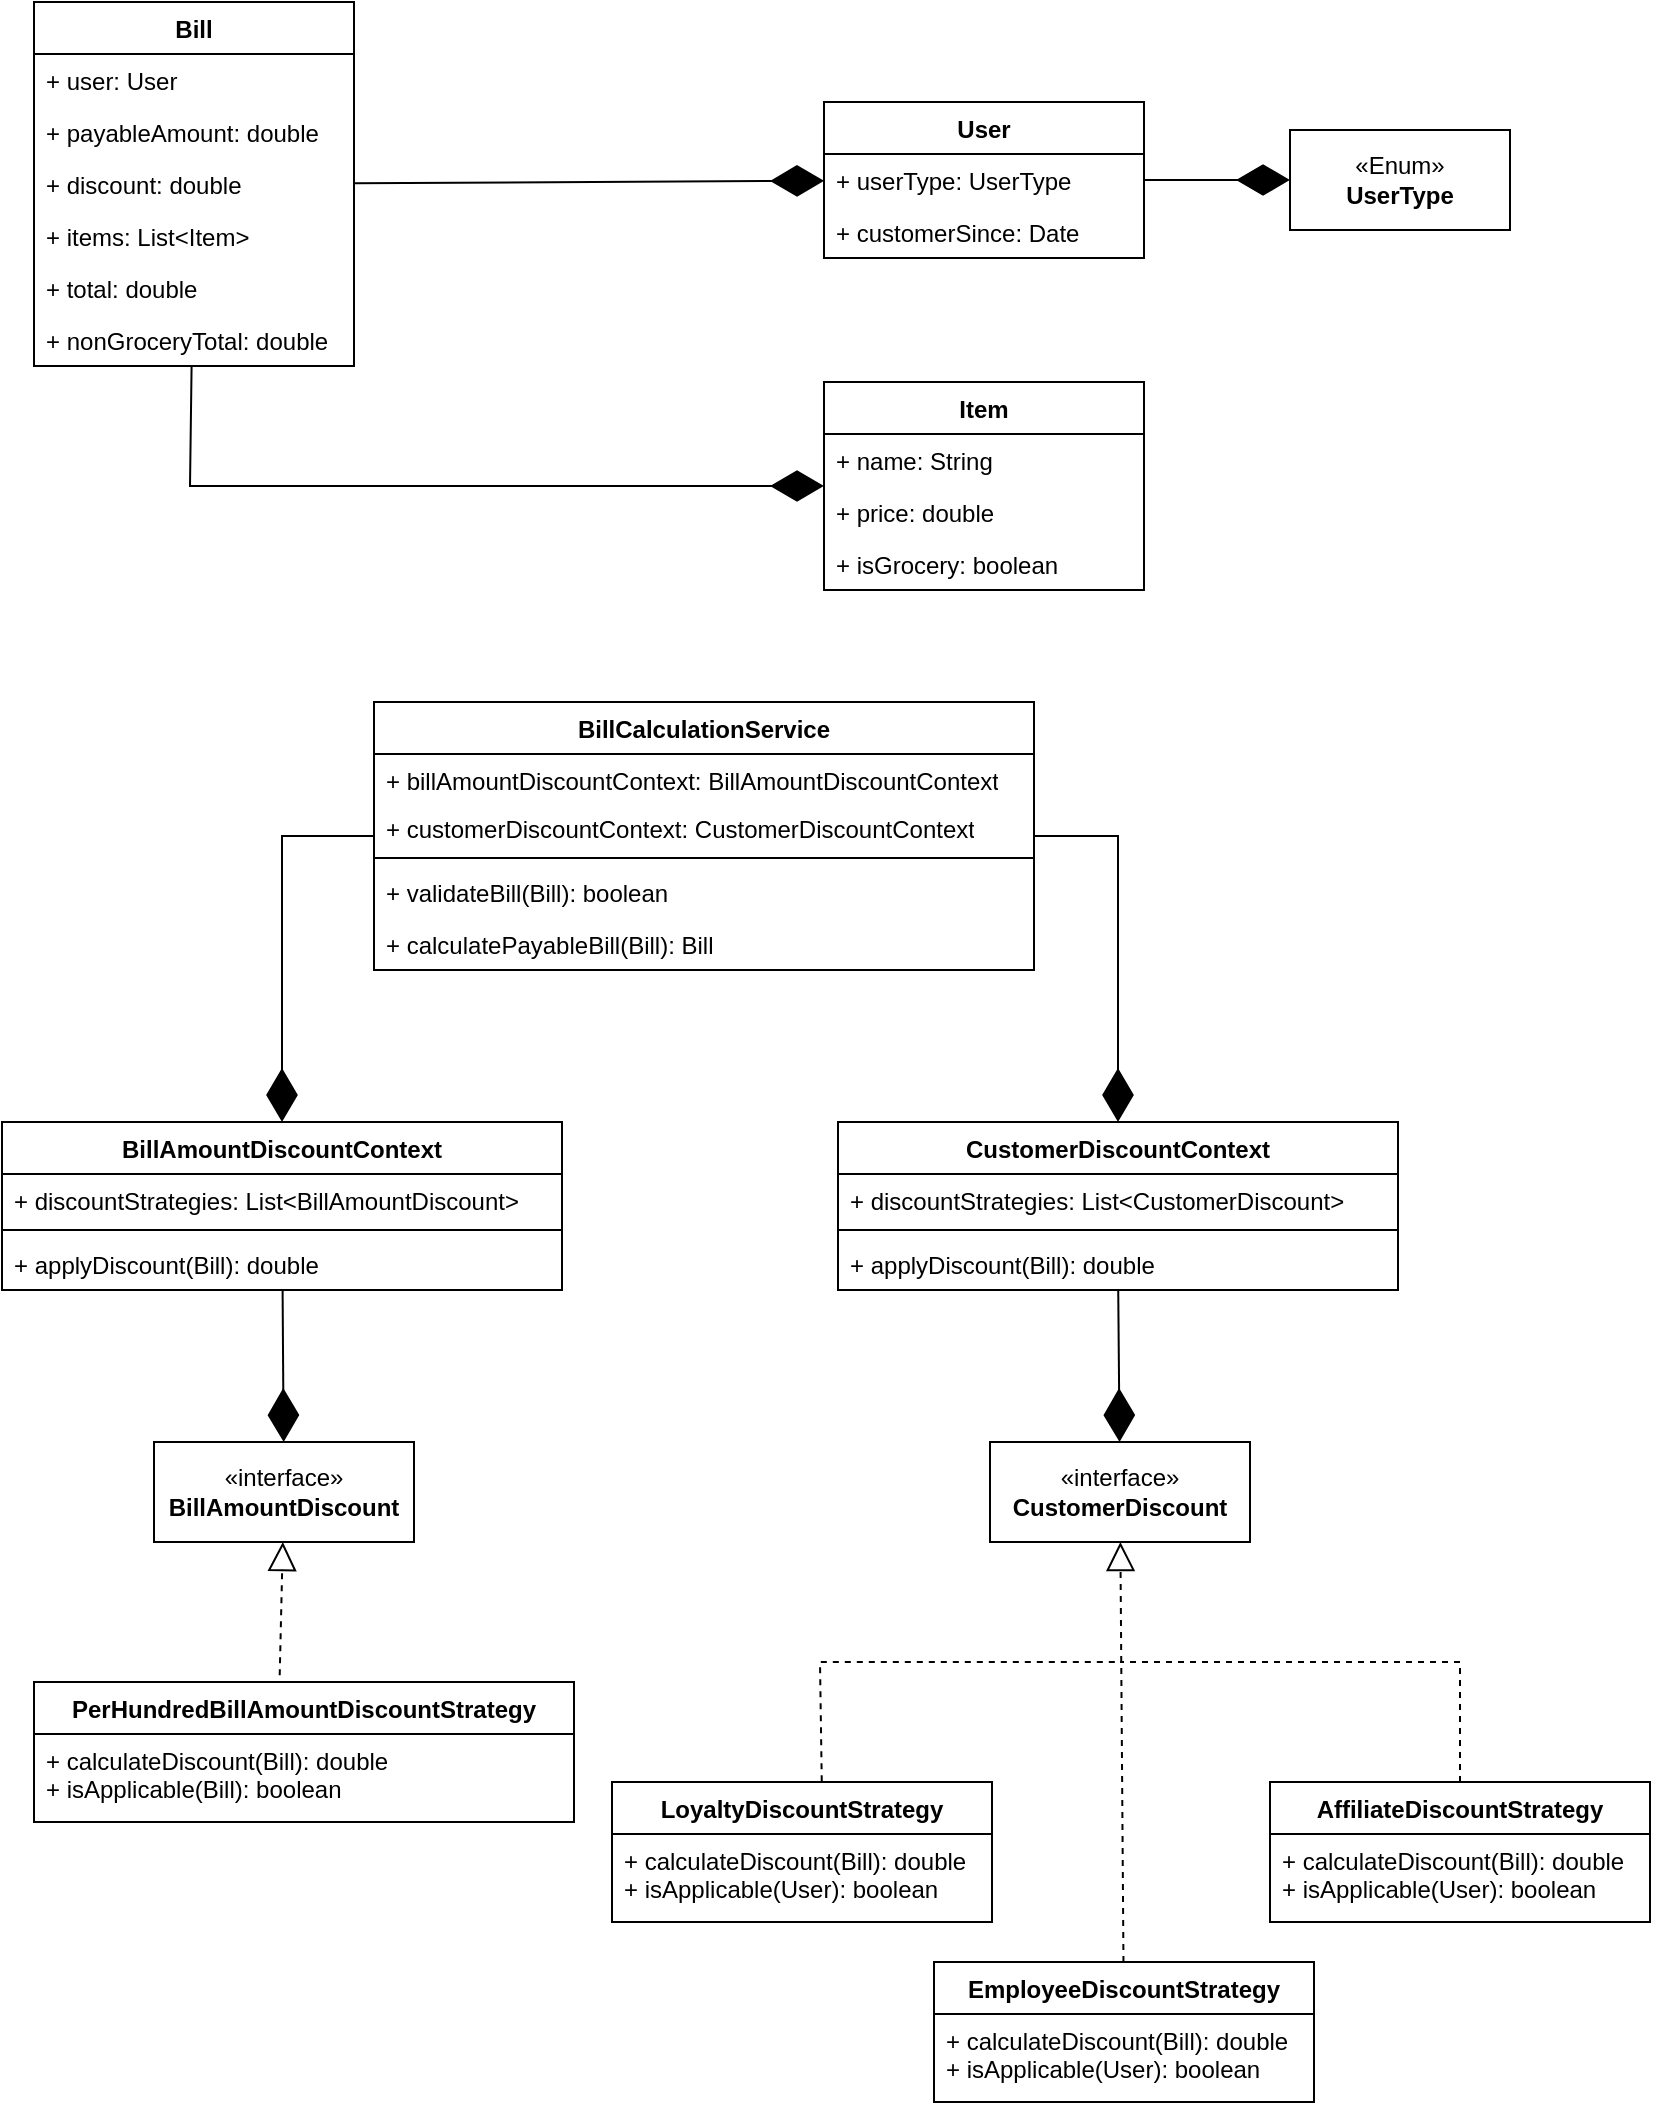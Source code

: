 <mxfile version="24.3.1" type="device">
  <diagram id="v6o0DWE4hbOOhTnBZozn" name="Page-3">
    <mxGraphModel dx="1286" dy="682" grid="1" gridSize="10" guides="1" tooltips="1" connect="1" arrows="1" fold="1" page="1" pageScale="1" pageWidth="850" pageHeight="1100" math="0" shadow="0">
      <root>
        <mxCell id="0" />
        <mxCell id="1" parent="0" />
        <mxCell id="tS09RRix7TfyH3BZMnXy-1" value="«interface»&lt;br&gt;&lt;b&gt;CustomerDiscount&lt;/b&gt;" style="html=1;whiteSpace=wrap;" vertex="1" parent="1">
          <mxGeometry x="510" y="750" width="130" height="50" as="geometry" />
        </mxCell>
        <mxCell id="tS09RRix7TfyH3BZMnXy-2" value="«interface»&lt;br&gt;&lt;b&gt;BillAmount&lt;/b&gt;&lt;b style=&quot;background-color: initial;&quot;&gt;Discount&lt;/b&gt;" style="html=1;whiteSpace=wrap;" vertex="1" parent="1">
          <mxGeometry x="92" y="750" width="130" height="50" as="geometry" />
        </mxCell>
        <mxCell id="tS09RRix7TfyH3BZMnXy-3" value="PerHundredBillAmountDiscountStrategy" style="swimlane;fontStyle=1;align=center;verticalAlign=top;childLayout=stackLayout;horizontal=1;startSize=26;horizontalStack=0;resizeParent=1;resizeParentMax=0;resizeLast=0;collapsible=1;marginBottom=0;whiteSpace=wrap;html=1;" vertex="1" parent="1">
          <mxGeometry x="32" y="870" width="270" height="70" as="geometry">
            <mxRectangle x="100" y="650" width="250" height="30" as="alternateBounds" />
          </mxGeometry>
        </mxCell>
        <mxCell id="tS09RRix7TfyH3BZMnXy-6" value="+ calculateDiscount(Bill): double&lt;div&gt;+ isApplicable(Bill): boolean&lt;br&gt;&lt;/div&gt;" style="text;strokeColor=none;fillColor=none;align=left;verticalAlign=top;spacingLeft=4;spacingRight=4;overflow=hidden;rotatable=0;points=[[0,0.5],[1,0.5]];portConstraint=eastwest;whiteSpace=wrap;html=1;" vertex="1" parent="tS09RRix7TfyH3BZMnXy-3">
          <mxGeometry y="26" width="270" height="44" as="geometry" />
        </mxCell>
        <mxCell id="tS09RRix7TfyH3BZMnXy-9" value="" style="endArrow=block;dashed=1;endFill=0;endSize=12;html=1;rounded=0;exitX=0.455;exitY=-0.048;exitDx=0;exitDy=0;exitPerimeter=0;" edge="1" parent="1" source="tS09RRix7TfyH3BZMnXy-3" target="tS09RRix7TfyH3BZMnXy-2">
          <mxGeometry width="160" relative="1" as="geometry">
            <mxPoint x="312" y="860" as="sourcePoint" />
            <mxPoint x="472" y="860" as="targetPoint" />
          </mxGeometry>
        </mxCell>
        <mxCell id="tS09RRix7TfyH3BZMnXy-11" value="LoyaltyDiscountStrategy" style="swimlane;fontStyle=1;align=center;verticalAlign=top;childLayout=stackLayout;horizontal=1;startSize=26;horizontalStack=0;resizeParent=1;resizeParentMax=0;resizeLast=0;collapsible=1;marginBottom=0;whiteSpace=wrap;html=1;" vertex="1" parent="1">
          <mxGeometry x="321" y="920" width="190" height="70" as="geometry">
            <mxRectangle x="100" y="650" width="250" height="30" as="alternateBounds" />
          </mxGeometry>
        </mxCell>
        <mxCell id="tS09RRix7TfyH3BZMnXy-12" value="+ calculateDiscount(Bill): double&lt;div&gt;+ isApplicable(User): boolean&lt;br&gt;&lt;/div&gt;" style="text;strokeColor=none;fillColor=none;align=left;verticalAlign=top;spacingLeft=4;spacingRight=4;overflow=hidden;rotatable=0;points=[[0,0.5],[1,0.5]];portConstraint=eastwest;whiteSpace=wrap;html=1;" vertex="1" parent="tS09RRix7TfyH3BZMnXy-11">
          <mxGeometry y="26" width="190" height="44" as="geometry" />
        </mxCell>
        <mxCell id="tS09RRix7TfyH3BZMnXy-17" value="EmployeeDiscountStrategy" style="swimlane;fontStyle=1;align=center;verticalAlign=top;childLayout=stackLayout;horizontal=1;startSize=26;horizontalStack=0;resizeParent=1;resizeParentMax=0;resizeLast=0;collapsible=1;marginBottom=0;whiteSpace=wrap;html=1;" vertex="1" parent="1">
          <mxGeometry x="482" y="1010" width="190" height="70" as="geometry">
            <mxRectangle x="100" y="650" width="250" height="30" as="alternateBounds" />
          </mxGeometry>
        </mxCell>
        <mxCell id="tS09RRix7TfyH3BZMnXy-18" value="+ calculateDiscount(Bill): double&lt;div&gt;+ isApplicable(User): boolean&lt;br&gt;&lt;/div&gt;" style="text;strokeColor=none;fillColor=none;align=left;verticalAlign=top;spacingLeft=4;spacingRight=4;overflow=hidden;rotatable=0;points=[[0,0.5],[1,0.5]];portConstraint=eastwest;whiteSpace=wrap;html=1;" vertex="1" parent="tS09RRix7TfyH3BZMnXy-17">
          <mxGeometry y="26" width="190" height="44" as="geometry" />
        </mxCell>
        <mxCell id="tS09RRix7TfyH3BZMnXy-20" value="AffiliateDiscountStrategy" style="swimlane;fontStyle=1;align=center;verticalAlign=top;childLayout=stackLayout;horizontal=1;startSize=26;horizontalStack=0;resizeParent=1;resizeParentMax=0;resizeLast=0;collapsible=1;marginBottom=0;whiteSpace=wrap;html=1;" vertex="1" parent="1">
          <mxGeometry x="650" y="920" width="190" height="70" as="geometry">
            <mxRectangle x="100" y="650" width="250" height="30" as="alternateBounds" />
          </mxGeometry>
        </mxCell>
        <mxCell id="tS09RRix7TfyH3BZMnXy-21" value="+ calculateDiscount(Bill): double&lt;div&gt;+ isApplicable(User): boolean&lt;br&gt;&lt;/div&gt;" style="text;strokeColor=none;fillColor=none;align=left;verticalAlign=top;spacingLeft=4;spacingRight=4;overflow=hidden;rotatable=0;points=[[0,0.5],[1,0.5]];portConstraint=eastwest;whiteSpace=wrap;html=1;" vertex="1" parent="tS09RRix7TfyH3BZMnXy-20">
          <mxGeometry y="26" width="190" height="44" as="geometry" />
        </mxCell>
        <mxCell id="tS09RRix7TfyH3BZMnXy-24" value="" style="endArrow=none;dashed=1;endFill=0;endSize=12;html=1;rounded=0;" edge="1" parent="1" source="tS09RRix7TfyH3BZMnXy-20">
          <mxGeometry width="160" relative="1" as="geometry">
            <mxPoint x="580" y="878" as="sourcePoint" />
            <mxPoint x="575" y="860" as="targetPoint" />
            <Array as="points">
              <mxPoint x="745" y="860" />
            </Array>
          </mxGeometry>
        </mxCell>
        <mxCell id="tS09RRix7TfyH3BZMnXy-26" value="" style="endArrow=block;dashed=1;endFill=0;endSize=12;html=1;rounded=0;" edge="1" parent="1" source="tS09RRix7TfyH3BZMnXy-17" target="tS09RRix7TfyH3BZMnXy-1">
          <mxGeometry width="160" relative="1" as="geometry">
            <mxPoint x="574.5" y="907" as="sourcePoint" />
            <mxPoint x="575.5" y="840" as="targetPoint" />
          </mxGeometry>
        </mxCell>
        <mxCell id="tS09RRix7TfyH3BZMnXy-30" value="" style="endArrow=none;dashed=1;endFill=0;endSize=12;html=1;rounded=0;exitX=0.552;exitY=-0.006;exitDx=0;exitDy=0;exitPerimeter=0;" edge="1" parent="1" source="tS09RRix7TfyH3BZMnXy-11">
          <mxGeometry width="160" relative="1" as="geometry">
            <mxPoint x="455" y="900" as="sourcePoint" />
            <mxPoint x="575" y="860" as="targetPoint" />
            <Array as="points">
              <mxPoint x="425" y="860" />
            </Array>
          </mxGeometry>
        </mxCell>
        <mxCell id="tS09RRix7TfyH3BZMnXy-31" value="BillAmountDiscountContext" style="swimlane;fontStyle=1;align=center;verticalAlign=top;childLayout=stackLayout;horizontal=1;startSize=26;horizontalStack=0;resizeParent=1;resizeParentMax=0;resizeLast=0;collapsible=1;marginBottom=0;whiteSpace=wrap;html=1;" vertex="1" parent="1">
          <mxGeometry x="16" y="590" width="280" height="84" as="geometry" />
        </mxCell>
        <mxCell id="tS09RRix7TfyH3BZMnXy-32" value="+ discountStrategies: List&amp;lt;BillAmountDiscount&amp;gt;" style="text;strokeColor=none;fillColor=none;align=left;verticalAlign=top;spacingLeft=4;spacingRight=4;overflow=hidden;rotatable=0;points=[[0,0.5],[1,0.5]];portConstraint=eastwest;whiteSpace=wrap;html=1;" vertex="1" parent="tS09RRix7TfyH3BZMnXy-31">
          <mxGeometry y="26" width="280" height="24" as="geometry" />
        </mxCell>
        <mxCell id="tS09RRix7TfyH3BZMnXy-33" value="" style="line;strokeWidth=1;fillColor=none;align=left;verticalAlign=middle;spacingTop=-1;spacingLeft=3;spacingRight=3;rotatable=0;labelPosition=right;points=[];portConstraint=eastwest;strokeColor=inherit;" vertex="1" parent="tS09RRix7TfyH3BZMnXy-31">
          <mxGeometry y="50" width="280" height="8" as="geometry" />
        </mxCell>
        <mxCell id="tS09RRix7TfyH3BZMnXy-34" value="+ applyDiscount(Bill): double" style="text;strokeColor=none;fillColor=none;align=left;verticalAlign=top;spacingLeft=4;spacingRight=4;overflow=hidden;rotatable=0;points=[[0,0.5],[1,0.5]];portConstraint=eastwest;whiteSpace=wrap;html=1;" vertex="1" parent="tS09RRix7TfyH3BZMnXy-31">
          <mxGeometry y="58" width="280" height="26" as="geometry" />
        </mxCell>
        <mxCell id="tS09RRix7TfyH3BZMnXy-35" value="CustomerDiscountContext" style="swimlane;fontStyle=1;align=center;verticalAlign=top;childLayout=stackLayout;horizontal=1;startSize=26;horizontalStack=0;resizeParent=1;resizeParentMax=0;resizeLast=0;collapsible=1;marginBottom=0;whiteSpace=wrap;html=1;" vertex="1" parent="1">
          <mxGeometry x="434" y="590" width="280" height="84" as="geometry" />
        </mxCell>
        <mxCell id="tS09RRix7TfyH3BZMnXy-36" value="+ discountStrategies: List&amp;lt;CustomerDiscount&amp;gt;" style="text;strokeColor=none;fillColor=none;align=left;verticalAlign=top;spacingLeft=4;spacingRight=4;overflow=hidden;rotatable=0;points=[[0,0.5],[1,0.5]];portConstraint=eastwest;whiteSpace=wrap;html=1;" vertex="1" parent="tS09RRix7TfyH3BZMnXy-35">
          <mxGeometry y="26" width="280" height="24" as="geometry" />
        </mxCell>
        <mxCell id="tS09RRix7TfyH3BZMnXy-37" value="" style="line;strokeWidth=1;fillColor=none;align=left;verticalAlign=middle;spacingTop=-1;spacingLeft=3;spacingRight=3;rotatable=0;labelPosition=right;points=[];portConstraint=eastwest;strokeColor=inherit;" vertex="1" parent="tS09RRix7TfyH3BZMnXy-35">
          <mxGeometry y="50" width="280" height="8" as="geometry" />
        </mxCell>
        <mxCell id="tS09RRix7TfyH3BZMnXy-38" value="+ applyDiscount(Bill): double" style="text;strokeColor=none;fillColor=none;align=left;verticalAlign=top;spacingLeft=4;spacingRight=4;overflow=hidden;rotatable=0;points=[[0,0.5],[1,0.5]];portConstraint=eastwest;whiteSpace=wrap;html=1;" vertex="1" parent="tS09RRix7TfyH3BZMnXy-35">
          <mxGeometry y="58" width="280" height="26" as="geometry" />
        </mxCell>
        <mxCell id="tS09RRix7TfyH3BZMnXy-39" value="" style="endArrow=diamondThin;endFill=1;endSize=24;html=1;rounded=0;" edge="1" parent="1" source="tS09RRix7TfyH3BZMnXy-38" target="tS09RRix7TfyH3BZMnXy-1">
          <mxGeometry width="160" relative="1" as="geometry">
            <mxPoint x="295" y="710" as="sourcePoint" />
            <mxPoint x="455" y="710" as="targetPoint" />
          </mxGeometry>
        </mxCell>
        <mxCell id="tS09RRix7TfyH3BZMnXy-40" value="" style="endArrow=diamondThin;endFill=1;endSize=24;html=1;rounded=0;" edge="1" parent="1" source="tS09RRix7TfyH3BZMnXy-31" target="tS09RRix7TfyH3BZMnXy-2">
          <mxGeometry width="160" relative="1" as="geometry">
            <mxPoint x="344" y="684" as="sourcePoint" />
            <mxPoint x="345" y="760" as="targetPoint" />
          </mxGeometry>
        </mxCell>
        <mxCell id="tS09RRix7TfyH3BZMnXy-42" value="BillCalculationService" style="swimlane;fontStyle=1;align=center;verticalAlign=top;childLayout=stackLayout;horizontal=1;startSize=26;horizontalStack=0;resizeParent=1;resizeParentMax=0;resizeLast=0;collapsible=1;marginBottom=0;whiteSpace=wrap;html=1;" vertex="1" parent="1">
          <mxGeometry x="202" y="380" width="330" height="134" as="geometry" />
        </mxCell>
        <mxCell id="tS09RRix7TfyH3BZMnXy-43" value="+ billAmountDiscountContext: BillAmountDiscountContext" style="text;strokeColor=none;fillColor=none;align=left;verticalAlign=top;spacingLeft=4;spacingRight=4;overflow=hidden;rotatable=0;points=[[0,0.5],[1,0.5]];portConstraint=eastwest;whiteSpace=wrap;html=1;" vertex="1" parent="tS09RRix7TfyH3BZMnXy-42">
          <mxGeometry y="26" width="330" height="24" as="geometry" />
        </mxCell>
        <mxCell id="tS09RRix7TfyH3BZMnXy-46" value="+ customerDiscountContext: CustomerDiscountContext" style="text;strokeColor=none;fillColor=none;align=left;verticalAlign=top;spacingLeft=4;spacingRight=4;overflow=hidden;rotatable=0;points=[[0,0.5],[1,0.5]];portConstraint=eastwest;whiteSpace=wrap;html=1;" vertex="1" parent="tS09RRix7TfyH3BZMnXy-42">
          <mxGeometry y="50" width="330" height="24" as="geometry" />
        </mxCell>
        <mxCell id="tS09RRix7TfyH3BZMnXy-44" value="" style="line;strokeWidth=1;fillColor=none;align=left;verticalAlign=middle;spacingTop=-1;spacingLeft=3;spacingRight=3;rotatable=0;labelPosition=right;points=[];portConstraint=eastwest;strokeColor=inherit;" vertex="1" parent="tS09RRix7TfyH3BZMnXy-42">
          <mxGeometry y="74" width="330" height="8" as="geometry" />
        </mxCell>
        <mxCell id="tS09RRix7TfyH3BZMnXy-45" value="+ validateBill(Bill): boolean" style="text;strokeColor=none;fillColor=none;align=left;verticalAlign=top;spacingLeft=4;spacingRight=4;overflow=hidden;rotatable=0;points=[[0,0.5],[1,0.5]];portConstraint=eastwest;whiteSpace=wrap;html=1;" vertex="1" parent="tS09RRix7TfyH3BZMnXy-42">
          <mxGeometry y="82" width="330" height="26" as="geometry" />
        </mxCell>
        <mxCell id="tS09RRix7TfyH3BZMnXy-47" value="+ calculatePayableBill(Bill): Bill" style="text;strokeColor=none;fillColor=none;align=left;verticalAlign=top;spacingLeft=4;spacingRight=4;overflow=hidden;rotatable=0;points=[[0,0.5],[1,0.5]];portConstraint=eastwest;whiteSpace=wrap;html=1;" vertex="1" parent="tS09RRix7TfyH3BZMnXy-42">
          <mxGeometry y="108" width="330" height="26" as="geometry" />
        </mxCell>
        <mxCell id="tS09RRix7TfyH3BZMnXy-48" value="" style="endArrow=diamondThin;endFill=1;endSize=24;html=1;rounded=0;" edge="1" parent="1" source="tS09RRix7TfyH3BZMnXy-42" target="tS09RRix7TfyH3BZMnXy-31">
          <mxGeometry width="160" relative="1" as="geometry">
            <mxPoint x="130" y="474" as="sourcePoint" />
            <mxPoint x="131" y="550" as="targetPoint" />
            <Array as="points">
              <mxPoint x="156" y="447" />
            </Array>
          </mxGeometry>
        </mxCell>
        <mxCell id="tS09RRix7TfyH3BZMnXy-49" value="" style="endArrow=diamondThin;endFill=1;endSize=24;html=1;rounded=0;" edge="1" parent="1" source="tS09RRix7TfyH3BZMnXy-42" target="tS09RRix7TfyH3BZMnXy-35">
          <mxGeometry width="160" relative="1" as="geometry">
            <mxPoint x="788" y="390" as="sourcePoint" />
            <mxPoint x="714" y="531" as="targetPoint" />
            <Array as="points">
              <mxPoint x="574" y="447" />
            </Array>
          </mxGeometry>
        </mxCell>
        <mxCell id="tS09RRix7TfyH3BZMnXy-50" value="Bill" style="swimlane;fontStyle=1;align=center;verticalAlign=top;childLayout=stackLayout;horizontal=1;startSize=26;horizontalStack=0;resizeParent=1;resizeParentMax=0;resizeLast=0;collapsible=1;marginBottom=0;whiteSpace=wrap;html=1;" vertex="1" parent="1">
          <mxGeometry x="32" y="30" width="160" height="182" as="geometry" />
        </mxCell>
        <mxCell id="tS09RRix7TfyH3BZMnXy-51" value="+ user: User" style="text;strokeColor=none;fillColor=none;align=left;verticalAlign=top;spacingLeft=4;spacingRight=4;overflow=hidden;rotatable=0;points=[[0,0.5],[1,0.5]];portConstraint=eastwest;whiteSpace=wrap;html=1;" vertex="1" parent="tS09RRix7TfyH3BZMnXy-50">
          <mxGeometry y="26" width="160" height="26" as="geometry" />
        </mxCell>
        <mxCell id="tS09RRix7TfyH3BZMnXy-54" value="+ payableAmount: double" style="text;strokeColor=none;fillColor=none;align=left;verticalAlign=top;spacingLeft=4;spacingRight=4;overflow=hidden;rotatable=0;points=[[0,0.5],[1,0.5]];portConstraint=eastwest;whiteSpace=wrap;html=1;" vertex="1" parent="tS09RRix7TfyH3BZMnXy-50">
          <mxGeometry y="52" width="160" height="26" as="geometry" />
        </mxCell>
        <mxCell id="tS09RRix7TfyH3BZMnXy-55" value="+ discount: double" style="text;strokeColor=none;fillColor=none;align=left;verticalAlign=top;spacingLeft=4;spacingRight=4;overflow=hidden;rotatable=0;points=[[0,0.5],[1,0.5]];portConstraint=eastwest;whiteSpace=wrap;html=1;" vertex="1" parent="tS09RRix7TfyH3BZMnXy-50">
          <mxGeometry y="78" width="160" height="26" as="geometry" />
        </mxCell>
        <mxCell id="tS09RRix7TfyH3BZMnXy-56" value="+ items: List&amp;lt;Item&amp;gt;" style="text;strokeColor=none;fillColor=none;align=left;verticalAlign=top;spacingLeft=4;spacingRight=4;overflow=hidden;rotatable=0;points=[[0,0.5],[1,0.5]];portConstraint=eastwest;whiteSpace=wrap;html=1;" vertex="1" parent="tS09RRix7TfyH3BZMnXy-50">
          <mxGeometry y="104" width="160" height="26" as="geometry" />
        </mxCell>
        <mxCell id="tS09RRix7TfyH3BZMnXy-57" value="+ total: double" style="text;strokeColor=none;fillColor=none;align=left;verticalAlign=top;spacingLeft=4;spacingRight=4;overflow=hidden;rotatable=0;points=[[0,0.5],[1,0.5]];portConstraint=eastwest;whiteSpace=wrap;html=1;" vertex="1" parent="tS09RRix7TfyH3BZMnXy-50">
          <mxGeometry y="130" width="160" height="26" as="geometry" />
        </mxCell>
        <mxCell id="tS09RRix7TfyH3BZMnXy-58" value="+ nonGroceryTotal: double" style="text;strokeColor=none;fillColor=none;align=left;verticalAlign=top;spacingLeft=4;spacingRight=4;overflow=hidden;rotatable=0;points=[[0,0.5],[1,0.5]];portConstraint=eastwest;whiteSpace=wrap;html=1;" vertex="1" parent="tS09RRix7TfyH3BZMnXy-50">
          <mxGeometry y="156" width="160" height="26" as="geometry" />
        </mxCell>
        <mxCell id="tS09RRix7TfyH3BZMnXy-59" value="User" style="swimlane;fontStyle=1;align=center;verticalAlign=top;childLayout=stackLayout;horizontal=1;startSize=26;horizontalStack=0;resizeParent=1;resizeParentMax=0;resizeLast=0;collapsible=1;marginBottom=0;whiteSpace=wrap;html=1;" vertex="1" parent="1">
          <mxGeometry x="427" y="80" width="160" height="78" as="geometry" />
        </mxCell>
        <mxCell id="tS09RRix7TfyH3BZMnXy-60" value="+ userType: UserType" style="text;strokeColor=none;fillColor=none;align=left;verticalAlign=top;spacingLeft=4;spacingRight=4;overflow=hidden;rotatable=0;points=[[0,0.5],[1,0.5]];portConstraint=eastwest;whiteSpace=wrap;html=1;" vertex="1" parent="tS09RRix7TfyH3BZMnXy-59">
          <mxGeometry y="26" width="160" height="26" as="geometry" />
        </mxCell>
        <mxCell id="tS09RRix7TfyH3BZMnXy-63" value="+ customerSince: Date" style="text;strokeColor=none;fillColor=none;align=left;verticalAlign=top;spacingLeft=4;spacingRight=4;overflow=hidden;rotatable=0;points=[[0,0.5],[1,0.5]];portConstraint=eastwest;whiteSpace=wrap;html=1;" vertex="1" parent="tS09RRix7TfyH3BZMnXy-59">
          <mxGeometry y="52" width="160" height="26" as="geometry" />
        </mxCell>
        <mxCell id="tS09RRix7TfyH3BZMnXy-64" value="Item" style="swimlane;fontStyle=1;align=center;verticalAlign=top;childLayout=stackLayout;horizontal=1;startSize=26;horizontalStack=0;resizeParent=1;resizeParentMax=0;resizeLast=0;collapsible=1;marginBottom=0;whiteSpace=wrap;html=1;" vertex="1" parent="1">
          <mxGeometry x="427" y="220" width="160" height="104" as="geometry" />
        </mxCell>
        <mxCell id="tS09RRix7TfyH3BZMnXy-65" value="+ name: String" style="text;strokeColor=none;fillColor=none;align=left;verticalAlign=top;spacingLeft=4;spacingRight=4;overflow=hidden;rotatable=0;points=[[0,0.5],[1,0.5]];portConstraint=eastwest;whiteSpace=wrap;html=1;" vertex="1" parent="tS09RRix7TfyH3BZMnXy-64">
          <mxGeometry y="26" width="160" height="26" as="geometry" />
        </mxCell>
        <mxCell id="tS09RRix7TfyH3BZMnXy-66" value="+ price: double" style="text;strokeColor=none;fillColor=none;align=left;verticalAlign=top;spacingLeft=4;spacingRight=4;overflow=hidden;rotatable=0;points=[[0,0.5],[1,0.5]];portConstraint=eastwest;whiteSpace=wrap;html=1;" vertex="1" parent="tS09RRix7TfyH3BZMnXy-64">
          <mxGeometry y="52" width="160" height="26" as="geometry" />
        </mxCell>
        <mxCell id="tS09RRix7TfyH3BZMnXy-67" value="+ isGrocery: boolean" style="text;strokeColor=none;fillColor=none;align=left;verticalAlign=top;spacingLeft=4;spacingRight=4;overflow=hidden;rotatable=0;points=[[0,0.5],[1,0.5]];portConstraint=eastwest;whiteSpace=wrap;html=1;" vertex="1" parent="tS09RRix7TfyH3BZMnXy-64">
          <mxGeometry y="78" width="160" height="26" as="geometry" />
        </mxCell>
        <mxCell id="tS09RRix7TfyH3BZMnXy-68" value="«Enum»&lt;br&gt;&lt;b&gt;UserType&lt;/b&gt;" style="html=1;whiteSpace=wrap;" vertex="1" parent="1">
          <mxGeometry x="660" y="94" width="110" height="50" as="geometry" />
        </mxCell>
        <mxCell id="tS09RRix7TfyH3BZMnXy-69" value="" style="endArrow=diamondThin;endFill=1;endSize=24;html=1;rounded=0;" edge="1" parent="1" source="tS09RRix7TfyH3BZMnXy-50" target="tS09RRix7TfyH3BZMnXy-64">
          <mxGeometry width="160" relative="1" as="geometry">
            <mxPoint x="170" y="290" as="sourcePoint" />
            <mxPoint x="330" y="290" as="targetPoint" />
            <Array as="points">
              <mxPoint x="110" y="272" />
            </Array>
          </mxGeometry>
        </mxCell>
        <mxCell id="tS09RRix7TfyH3BZMnXy-70" value="" style="endArrow=diamondThin;endFill=1;endSize=24;html=1;rounded=0;" edge="1" parent="1" source="tS09RRix7TfyH3BZMnXy-59" target="tS09RRix7TfyH3BZMnXy-68">
          <mxGeometry width="160" relative="1" as="geometry">
            <mxPoint x="505" y="118.57" as="sourcePoint" />
            <mxPoint x="665" y="118.57" as="targetPoint" />
          </mxGeometry>
        </mxCell>
        <mxCell id="tS09RRix7TfyH3BZMnXy-72" value="" style="endArrow=diamondThin;endFill=1;endSize=24;html=1;rounded=0;" edge="1" parent="1" source="tS09RRix7TfyH3BZMnXy-50" target="tS09RRix7TfyH3BZMnXy-59">
          <mxGeometry width="160" relative="1" as="geometry">
            <mxPoint x="420" y="240" as="sourcePoint" />
            <mxPoint x="580" y="240" as="targetPoint" />
          </mxGeometry>
        </mxCell>
      </root>
    </mxGraphModel>
  </diagram>
</mxfile>
